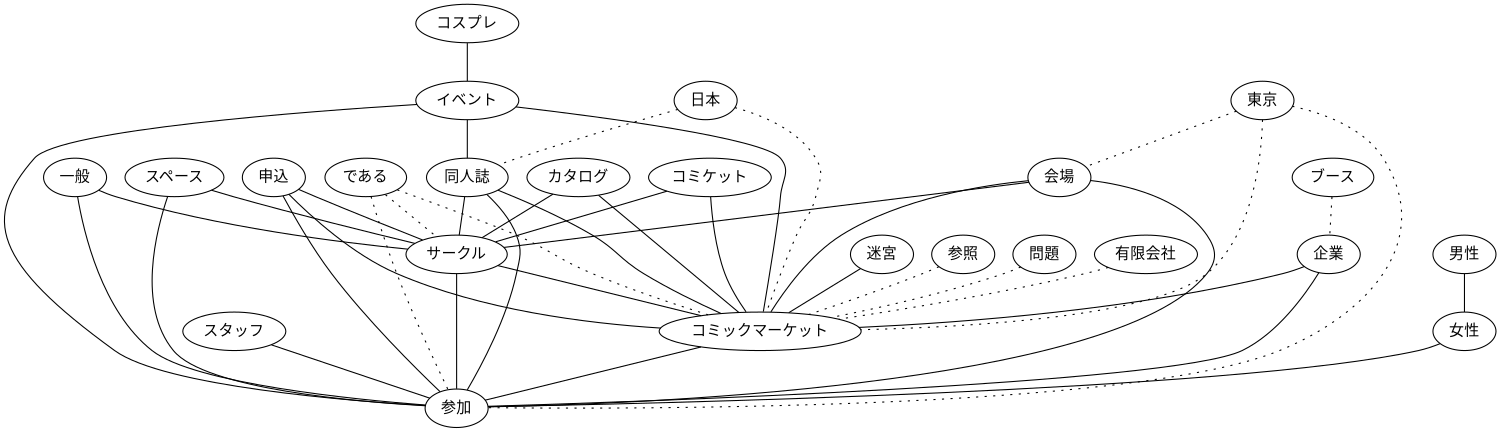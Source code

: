 graph keygraph {
graph [size="10,10"]
コスプレ--イベント
申込--コミックマーケット
スタッフ--参加
一般--サークル
企業--参加
企業--コミックマーケット
女性--参加
男性--女性
同人誌--参加
イベント--同人誌
会場--参加
イベント--参加
カタログ--サークル
申込--参加
コミケット--サークル
迷宮--コミックマーケット
一般--参加
同人誌--サークル
スペース--参加
スペース--サークル
カタログ--コミックマーケット
申込--サークル
会場--サークル
コミケット--コミックマーケット
会場--コミックマーケット
イベント--コミックマーケット
同人誌--コミックマーケット
サークル--コミックマーケット
コミックマーケット--参加
サークル--参加
参照--コミックマーケット[style="dotted"]
問題--コミックマーケット[style="dotted"]
有限会社--コミックマーケット[style="dotted"]
東京--参加[style="dotted"]
である--参加[style="dotted"]
である--サークル[style="dotted"]
日本--同人誌[style="dotted"]
ブース--企業[style="dotted"]
東京--会場[style="dotted"]
日本--コミックマーケット[style="dotted"]
東京--コミックマーケット[style="dotted"]
である--コミックマーケット[style="dotted"]
}